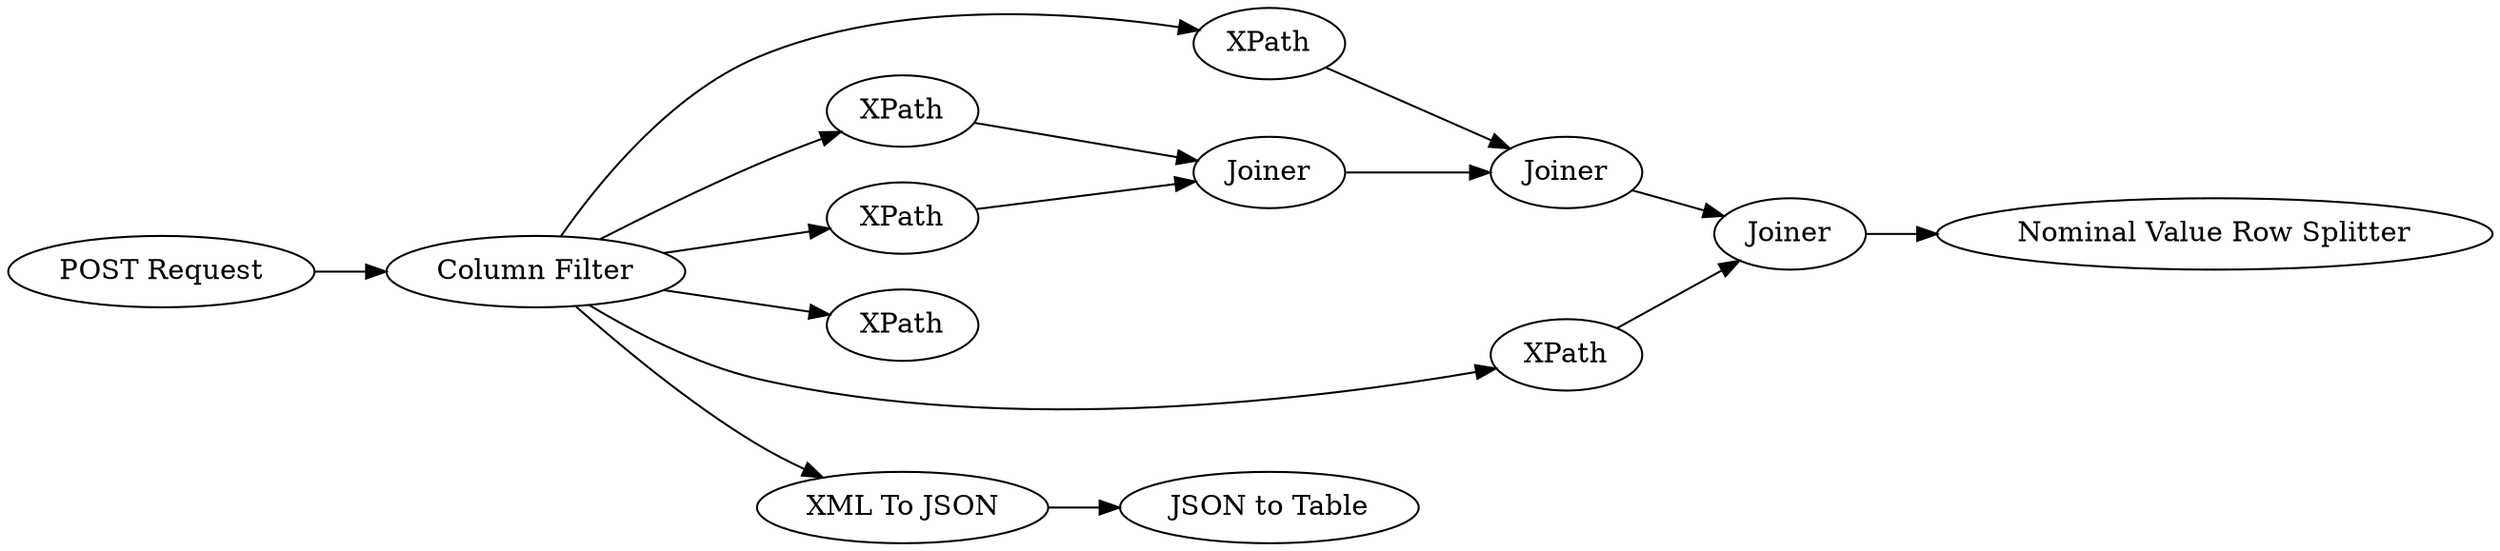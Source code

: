 digraph {
	"-3619349100994349056_560" [label=XPath]
	"-3619349100994349056_558" [label=XPath]
	"-3619349100994349056_561" [label=XPath]
	"-3619349100994349056_566" [label=XPath]
	"-3619349100994349056_547" [label="POST Request"]
	"-3619349100994349056_555" [label="Column Filter"]
	"-3619349100994349056_556" [label="XML To JSON"]
	"-3619349100994349056_563" [label=Joiner]
	"-3619349100994349056_562" [label=Joiner]
	"-3619349100994349056_565" [label="Nominal Value Row Splitter"]
	"-3619349100994349056_559" [label=XPath]
	"-3619349100994349056_557" [label="JSON to Table"]
	"-3619349100994349056_564" [label=Joiner]
	"-3619349100994349056_563" -> "-3619349100994349056_564"
	"-3619349100994349056_562" -> "-3619349100994349056_563"
	"-3619349100994349056_547" -> "-3619349100994349056_555"
	"-3619349100994349056_561" -> "-3619349100994349056_564"
	"-3619349100994349056_555" -> "-3619349100994349056_560"
	"-3619349100994349056_555" -> "-3619349100994349056_558"
	"-3619349100994349056_560" -> "-3619349100994349056_563"
	"-3619349100994349056_555" -> "-3619349100994349056_561"
	"-3619349100994349056_558" -> "-3619349100994349056_562"
	"-3619349100994349056_555" -> "-3619349100994349056_559"
	"-3619349100994349056_556" -> "-3619349100994349056_557"
	"-3619349100994349056_564" -> "-3619349100994349056_565"
	"-3619349100994349056_555" -> "-3619349100994349056_566"
	"-3619349100994349056_559" -> "-3619349100994349056_562"
	"-3619349100994349056_555" -> "-3619349100994349056_556"
	rankdir=LR
}
